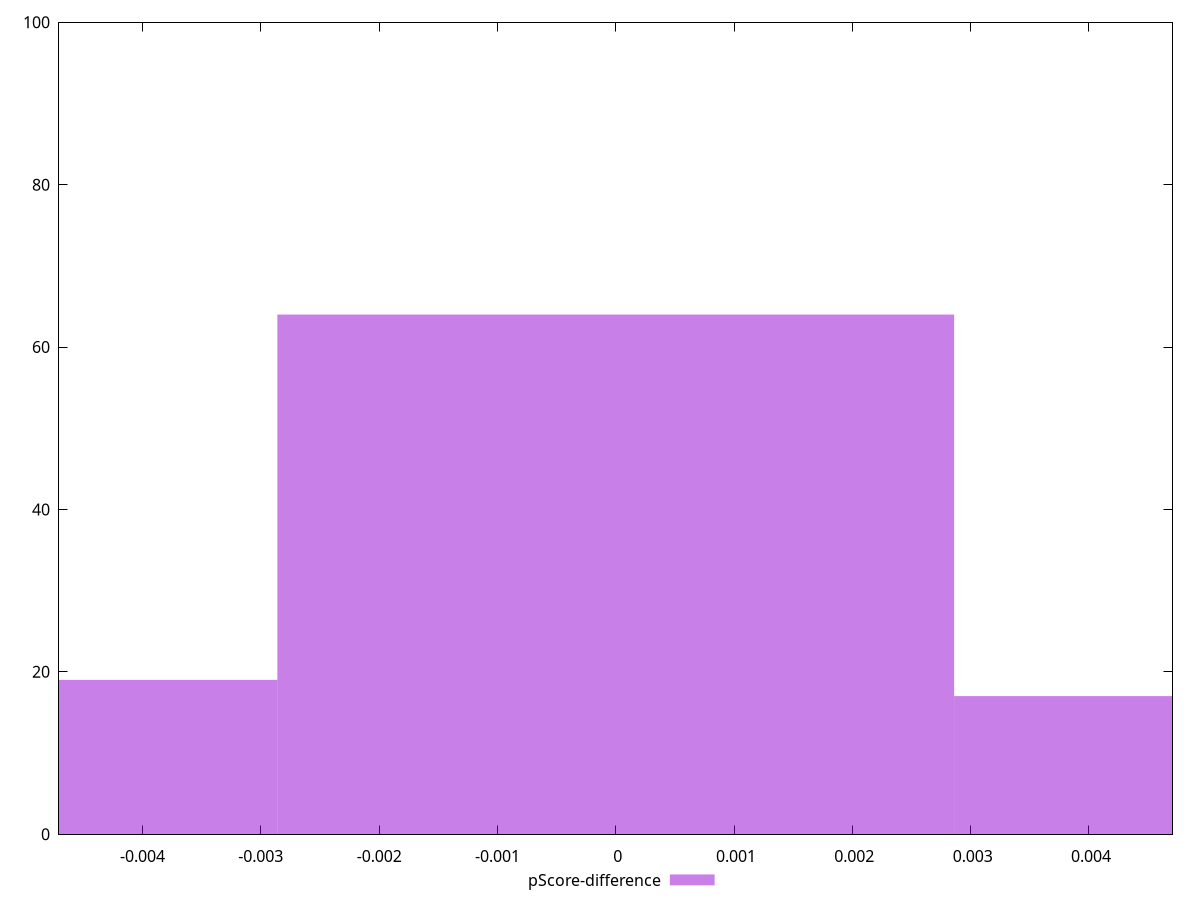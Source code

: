 reset

$pScoreDifference <<EOF
0.005720411012973705 17
0 64
-0.005720411012973705 19
EOF

set key outside below
set boxwidth 0.005720411012973705
set xrange [-0.004705882352941209:0.004705882352941171]
set yrange [0:100]
set trange [0:100]
set style fill transparent solid 0.5 noborder
set terminal svg size 640, 490 enhanced background rgb 'white'
set output "reports/report_00028_2021-02-24T12-49-42.674Z/uses-text-compression/samples/card/pScore-difference/histogram.svg"

plot $pScoreDifference title "pScore-difference" with boxes

reset
